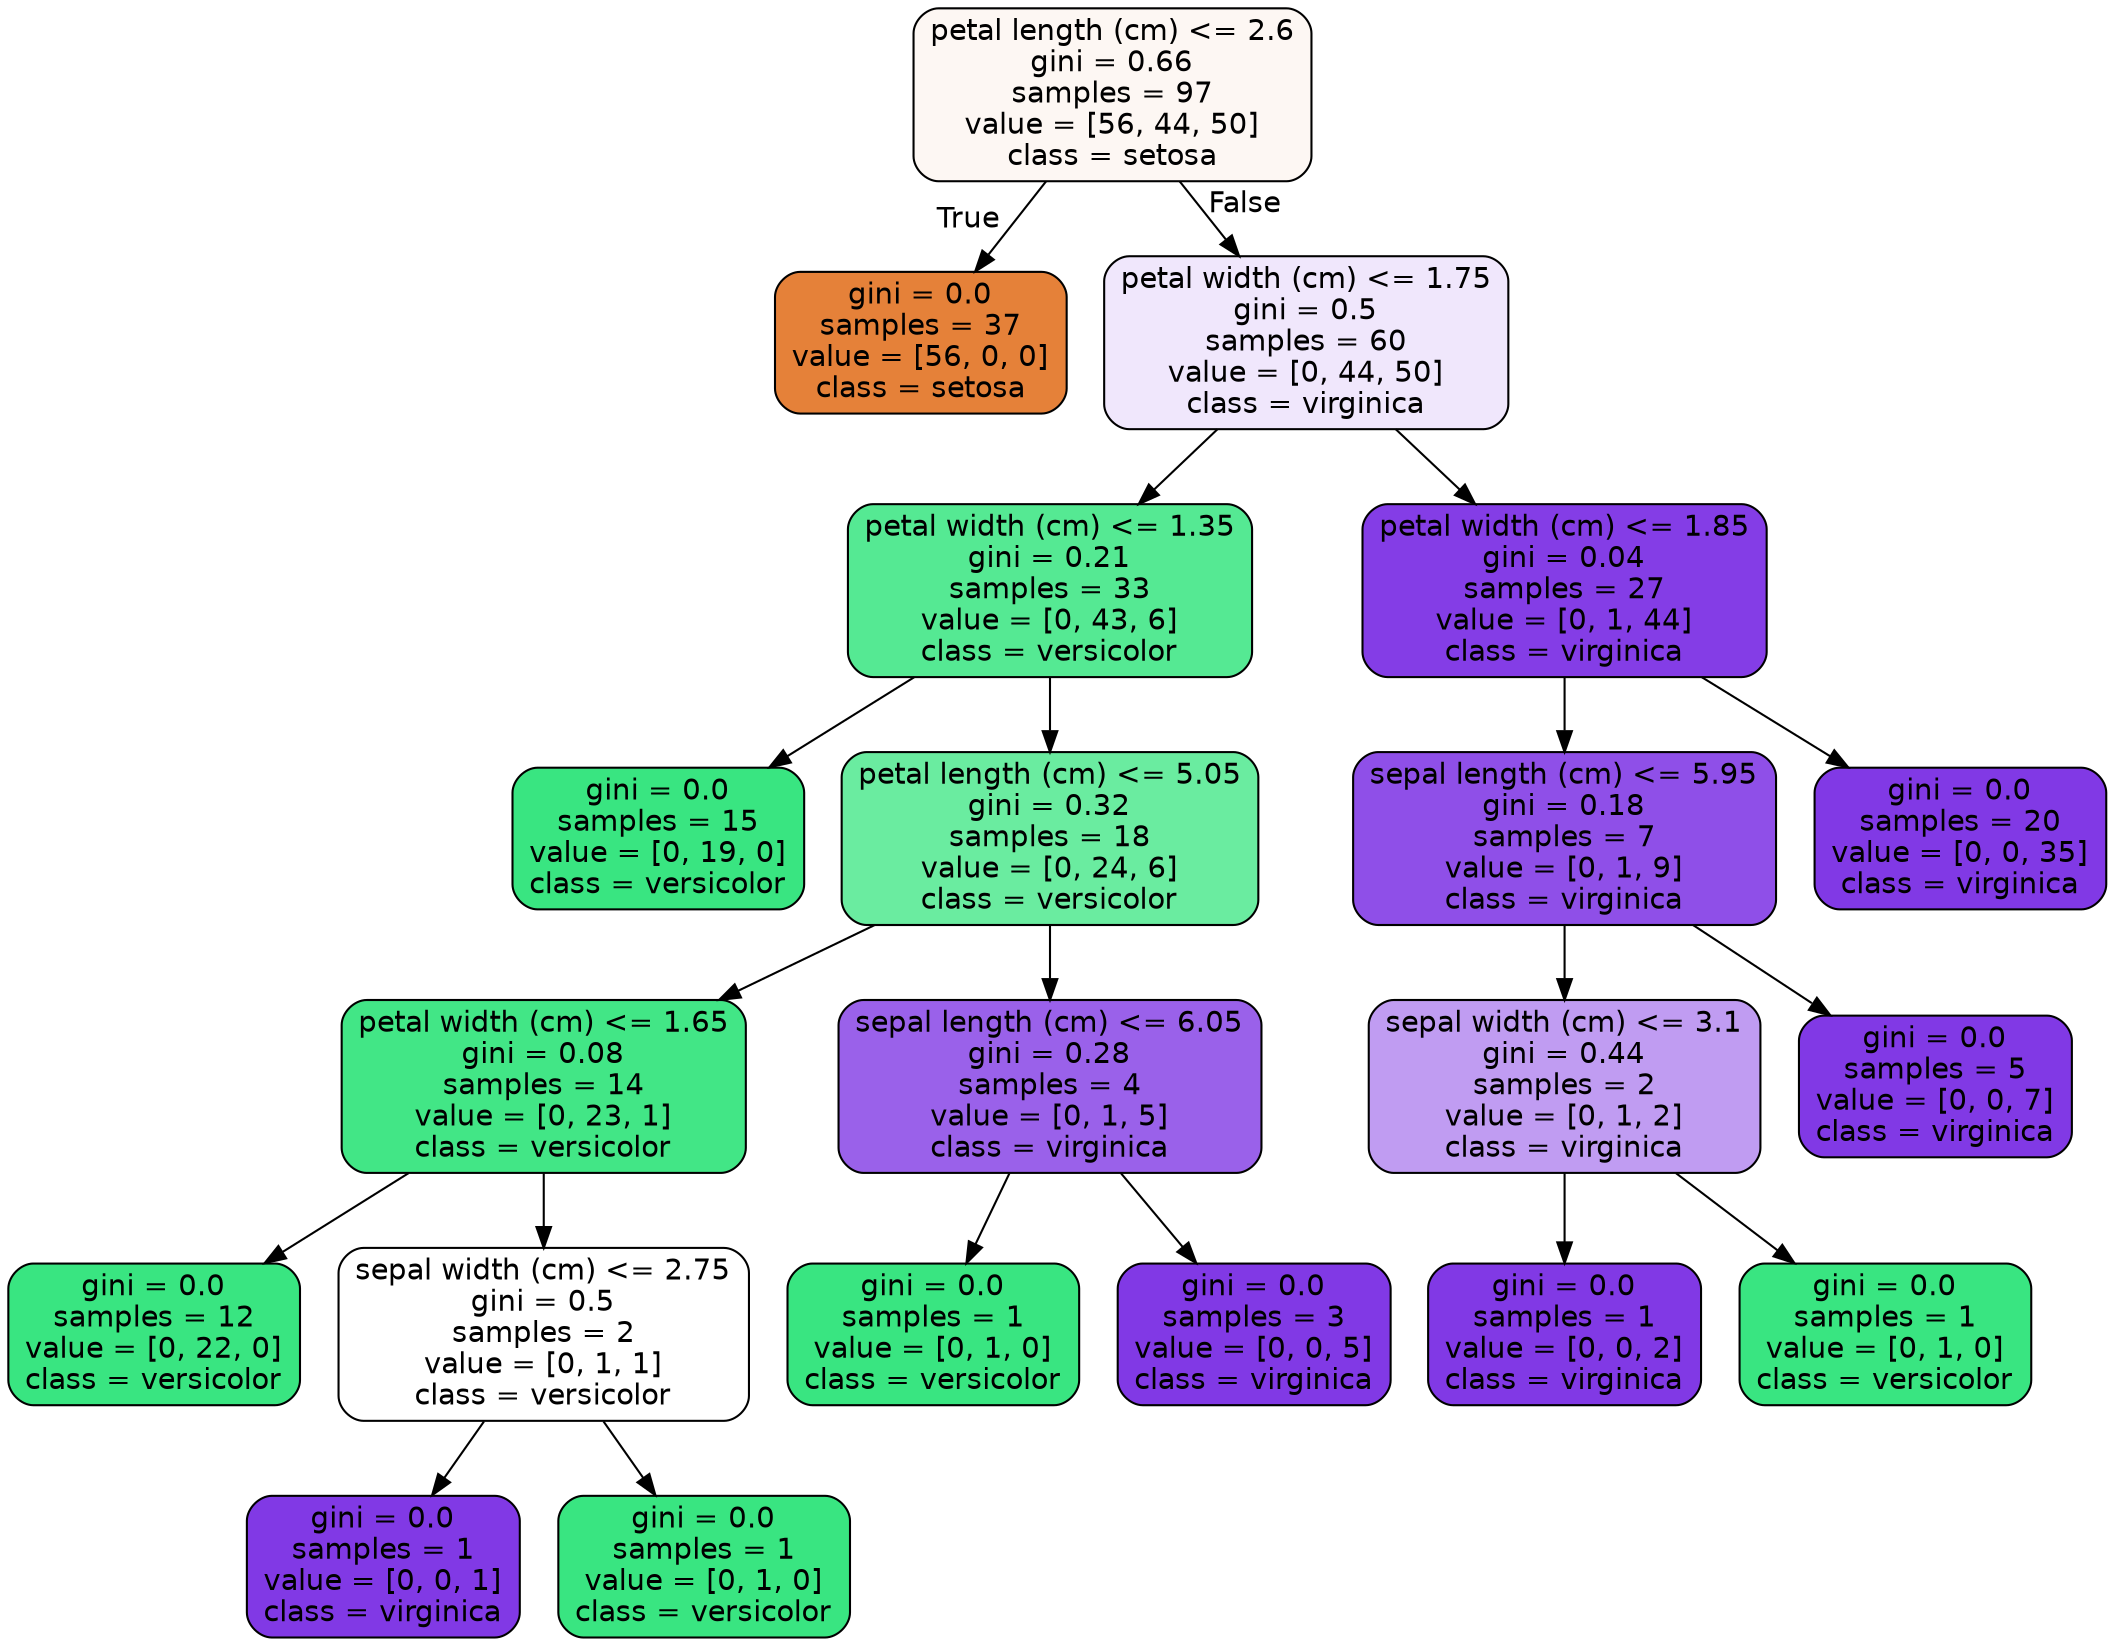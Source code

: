 digraph Tree {
node [shape=box, style="filled, rounded", color="black", fontname=helvetica] ;
edge [fontname=helvetica] ;
0 [label="petal length (cm) <= 2.6\ngini = 0.66\nsamples = 97\nvalue = [56, 44, 50]\nclass = setosa", fillcolor="#fdf7f3"] ;
1 [label="gini = 0.0\nsamples = 37\nvalue = [56, 0, 0]\nclass = setosa", fillcolor="#e58139"] ;
0 -> 1 [labeldistance=2.5, labelangle=45, headlabel="True"] ;
2 [label="petal width (cm) <= 1.75\ngini = 0.5\nsamples = 60\nvalue = [0, 44, 50]\nclass = virginica", fillcolor="#f0e7fc"] ;
0 -> 2 [labeldistance=2.5, labelangle=-45, headlabel="False"] ;
3 [label="petal width (cm) <= 1.35\ngini = 0.21\nsamples = 33\nvalue = [0, 43, 6]\nclass = versicolor", fillcolor="#55e993"] ;
2 -> 3 ;
4 [label="gini = 0.0\nsamples = 15\nvalue = [0, 19, 0]\nclass = versicolor", fillcolor="#39e581"] ;
3 -> 4 ;
5 [label="petal length (cm) <= 5.05\ngini = 0.32\nsamples = 18\nvalue = [0, 24, 6]\nclass = versicolor", fillcolor="#6aeca0"] ;
3 -> 5 ;
6 [label="petal width (cm) <= 1.65\ngini = 0.08\nsamples = 14\nvalue = [0, 23, 1]\nclass = versicolor", fillcolor="#42e686"] ;
5 -> 6 ;
7 [label="gini = 0.0\nsamples = 12\nvalue = [0, 22, 0]\nclass = versicolor", fillcolor="#39e581"] ;
6 -> 7 ;
8 [label="sepal width (cm) <= 2.75\ngini = 0.5\nsamples = 2\nvalue = [0, 1, 1]\nclass = versicolor", fillcolor="#ffffff"] ;
6 -> 8 ;
9 [label="gini = 0.0\nsamples = 1\nvalue = [0, 0, 1]\nclass = virginica", fillcolor="#8139e5"] ;
8 -> 9 ;
10 [label="gini = 0.0\nsamples = 1\nvalue = [0, 1, 0]\nclass = versicolor", fillcolor="#39e581"] ;
8 -> 10 ;
11 [label="sepal length (cm) <= 6.05\ngini = 0.28\nsamples = 4\nvalue = [0, 1, 5]\nclass = virginica", fillcolor="#9a61ea"] ;
5 -> 11 ;
12 [label="gini = 0.0\nsamples = 1\nvalue = [0, 1, 0]\nclass = versicolor", fillcolor="#39e581"] ;
11 -> 12 ;
13 [label="gini = 0.0\nsamples = 3\nvalue = [0, 0, 5]\nclass = virginica", fillcolor="#8139e5"] ;
11 -> 13 ;
14 [label="petal width (cm) <= 1.85\ngini = 0.04\nsamples = 27\nvalue = [0, 1, 44]\nclass = virginica", fillcolor="#843de6"] ;
2 -> 14 ;
15 [label="sepal length (cm) <= 5.95\ngini = 0.18\nsamples = 7\nvalue = [0, 1, 9]\nclass = virginica", fillcolor="#8f4fe8"] ;
14 -> 15 ;
16 [label="sepal width (cm) <= 3.1\ngini = 0.44\nsamples = 2\nvalue = [0, 1, 2]\nclass = virginica", fillcolor="#c09cf2"] ;
15 -> 16 ;
17 [label="gini = 0.0\nsamples = 1\nvalue = [0, 0, 2]\nclass = virginica", fillcolor="#8139e5"] ;
16 -> 17 ;
18 [label="gini = 0.0\nsamples = 1\nvalue = [0, 1, 0]\nclass = versicolor", fillcolor="#39e581"] ;
16 -> 18 ;
19 [label="gini = 0.0\nsamples = 5\nvalue = [0, 0, 7]\nclass = virginica", fillcolor="#8139e5"] ;
15 -> 19 ;
20 [label="gini = 0.0\nsamples = 20\nvalue = [0, 0, 35]\nclass = virginica", fillcolor="#8139e5"] ;
14 -> 20 ;
}